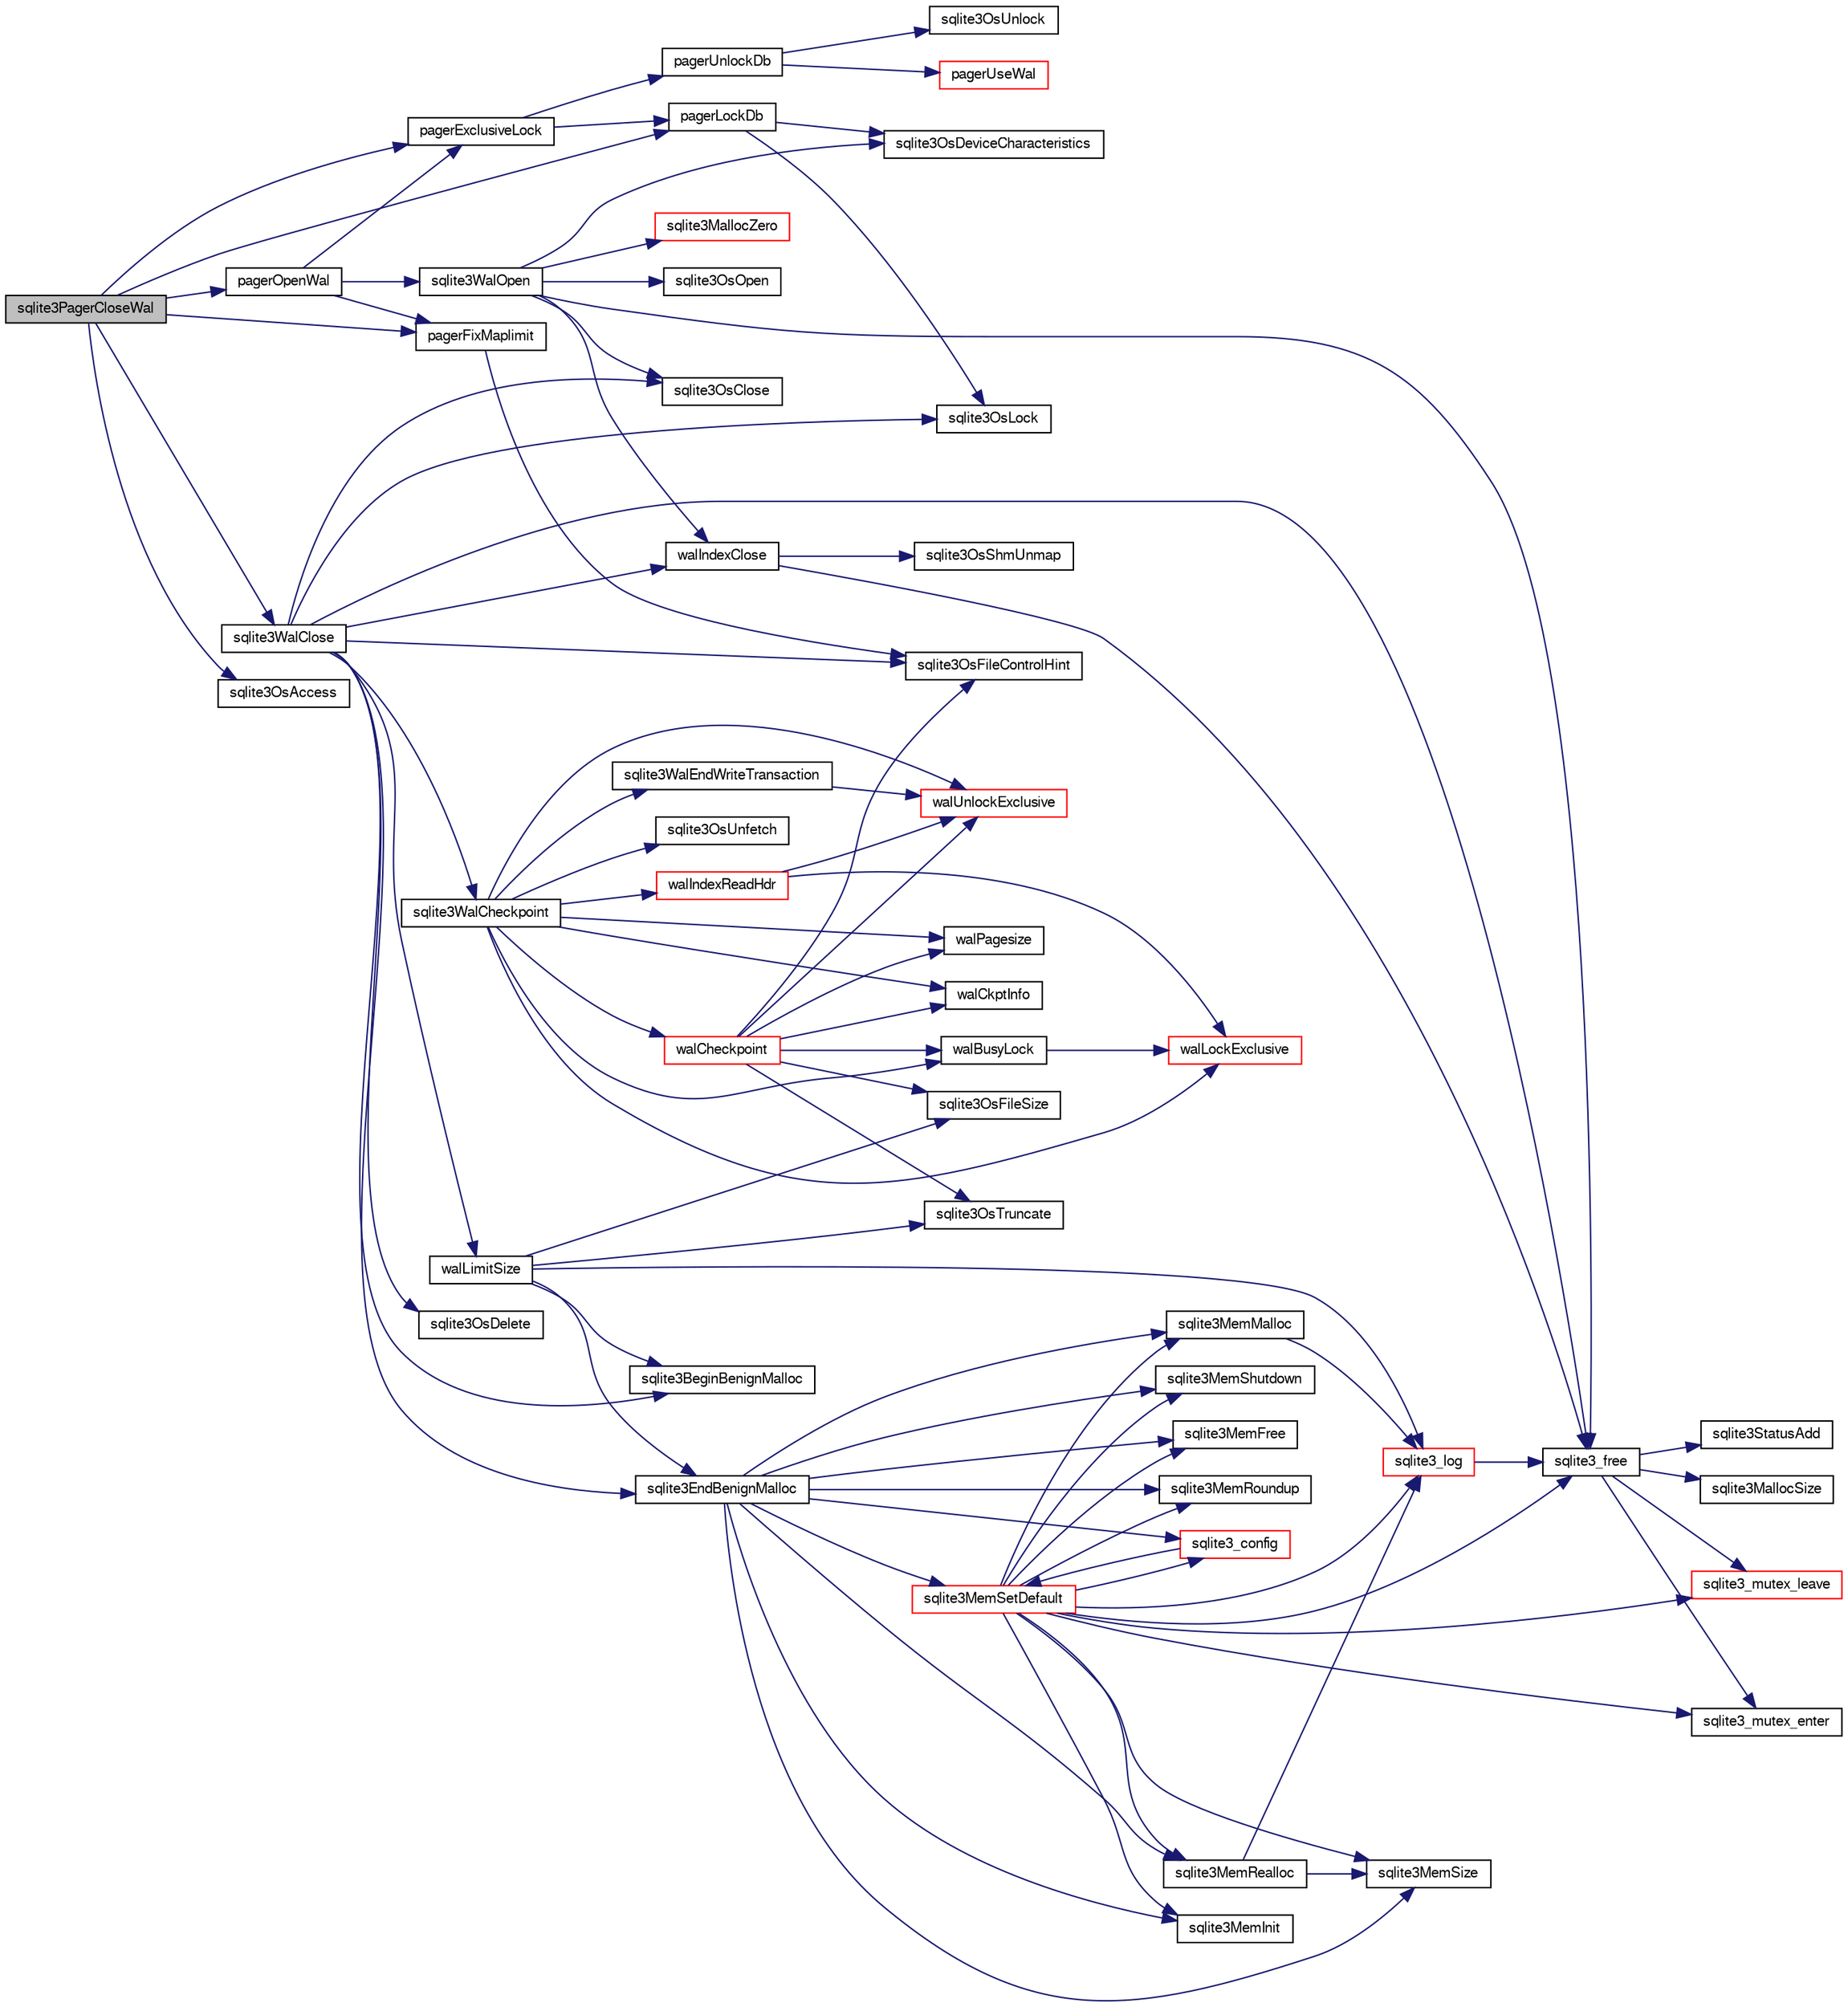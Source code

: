 digraph "sqlite3PagerCloseWal"
{
  edge [fontname="FreeSans",fontsize="10",labelfontname="FreeSans",labelfontsize="10"];
  node [fontname="FreeSans",fontsize="10",shape=record];
  rankdir="LR";
  Node625288 [label="sqlite3PagerCloseWal",height=0.2,width=0.4,color="black", fillcolor="grey75", style="filled", fontcolor="black"];
  Node625288 -> Node625289 [color="midnightblue",fontsize="10",style="solid",fontname="FreeSans"];
  Node625289 [label="pagerLockDb",height=0.2,width=0.4,color="black", fillcolor="white", style="filled",URL="$sqlite3_8c.html#a667bdac69bf20203e45cd8e899790bcc"];
  Node625289 -> Node625290 [color="midnightblue",fontsize="10",style="solid",fontname="FreeSans"];
  Node625290 [label="sqlite3OsLock",height=0.2,width=0.4,color="black", fillcolor="white", style="filled",URL="$sqlite3_8c.html#ae224ca9067bc3e682180d0ecc1cd2206"];
  Node625289 -> Node625291 [color="midnightblue",fontsize="10",style="solid",fontname="FreeSans"];
  Node625291 [label="sqlite3OsDeviceCharacteristics",height=0.2,width=0.4,color="black", fillcolor="white", style="filled",URL="$sqlite3_8c.html#a251e030ce1bd2e552bc2dd66b1ac36d0"];
  Node625288 -> Node625292 [color="midnightblue",fontsize="10",style="solid",fontname="FreeSans"];
  Node625292 [label="sqlite3OsAccess",height=0.2,width=0.4,color="black", fillcolor="white", style="filled",URL="$sqlite3_8c.html#afeb6079743f71ae6557342ff391d8ceb"];
  Node625288 -> Node625293 [color="midnightblue",fontsize="10",style="solid",fontname="FreeSans"];
  Node625293 [label="pagerOpenWal",height=0.2,width=0.4,color="black", fillcolor="white", style="filled",URL="$sqlite3_8c.html#acb6f84b34748805df0403a052d18eaf1"];
  Node625293 -> Node625294 [color="midnightblue",fontsize="10",style="solid",fontname="FreeSans"];
  Node625294 [label="pagerExclusiveLock",height=0.2,width=0.4,color="black", fillcolor="white", style="filled",URL="$sqlite3_8c.html#a7f978cc8af52489d388024ebf2b88112"];
  Node625294 -> Node625289 [color="midnightblue",fontsize="10",style="solid",fontname="FreeSans"];
  Node625294 -> Node625295 [color="midnightblue",fontsize="10",style="solid",fontname="FreeSans"];
  Node625295 [label="pagerUnlockDb",height=0.2,width=0.4,color="black", fillcolor="white", style="filled",URL="$sqlite3_8c.html#a8ac54f19421c76b5045a40b42d282c32"];
  Node625295 -> Node625296 [color="midnightblue",fontsize="10",style="solid",fontname="FreeSans"];
  Node625296 [label="pagerUseWal",height=0.2,width=0.4,color="red", fillcolor="white", style="filled",URL="$sqlite3_8c.html#a31def80bfe1de9284d635ba190a5eb68"];
  Node625295 -> Node625580 [color="midnightblue",fontsize="10",style="solid",fontname="FreeSans"];
  Node625580 [label="sqlite3OsUnlock",height=0.2,width=0.4,color="black", fillcolor="white", style="filled",URL="$sqlite3_8c.html#a7e90db4b3488e8f4a29705edcb8025fe"];
  Node625293 -> Node625581 [color="midnightblue",fontsize="10",style="solid",fontname="FreeSans"];
  Node625581 [label="sqlite3WalOpen",height=0.2,width=0.4,color="black", fillcolor="white", style="filled",URL="$sqlite3_8c.html#adf4d97849e76f154717956aa9ea0e138"];
  Node625581 -> Node625332 [color="midnightblue",fontsize="10",style="solid",fontname="FreeSans"];
  Node625332 [label="sqlite3MallocZero",height=0.2,width=0.4,color="red", fillcolor="white", style="filled",URL="$sqlite3_8c.html#ab3e07a30b9b5471f9f5e8f9cb7229934"];
  Node625581 -> Node625582 [color="midnightblue",fontsize="10",style="solid",fontname="FreeSans"];
  Node625582 [label="sqlite3OsOpen",height=0.2,width=0.4,color="black", fillcolor="white", style="filled",URL="$sqlite3_8c.html#a12a1f3451e28f9cecd19cf0bb4f8f416"];
  Node625581 -> Node625583 [color="midnightblue",fontsize="10",style="solid",fontname="FreeSans"];
  Node625583 [label="walIndexClose",height=0.2,width=0.4,color="black", fillcolor="white", style="filled",URL="$sqlite3_8c.html#ac00a5136f28676c83a9acc6839ee4bcb"];
  Node625583 -> Node625313 [color="midnightblue",fontsize="10",style="solid",fontname="FreeSans"];
  Node625313 [label="sqlite3_free",height=0.2,width=0.4,color="black", fillcolor="white", style="filled",URL="$sqlite3_8c.html#a6552349e36a8a691af5487999ab09519"];
  Node625313 -> Node625314 [color="midnightblue",fontsize="10",style="solid",fontname="FreeSans"];
  Node625314 [label="sqlite3_mutex_enter",height=0.2,width=0.4,color="black", fillcolor="white", style="filled",URL="$sqlite3_8c.html#a1c12cde690bd89f104de5cbad12a6bf5"];
  Node625313 -> Node625315 [color="midnightblue",fontsize="10",style="solid",fontname="FreeSans"];
  Node625315 [label="sqlite3StatusAdd",height=0.2,width=0.4,color="black", fillcolor="white", style="filled",URL="$sqlite3_8c.html#afa029f93586aeab4cc85360905dae9cd"];
  Node625313 -> Node625311 [color="midnightblue",fontsize="10",style="solid",fontname="FreeSans"];
  Node625311 [label="sqlite3MallocSize",height=0.2,width=0.4,color="black", fillcolor="white", style="filled",URL="$sqlite3_8c.html#acf5d2a5f35270bafb050bd2def576955"];
  Node625313 -> Node625316 [color="midnightblue",fontsize="10",style="solid",fontname="FreeSans"];
  Node625316 [label="sqlite3_mutex_leave",height=0.2,width=0.4,color="red", fillcolor="white", style="filled",URL="$sqlite3_8c.html#a5838d235601dbd3c1fa993555c6bcc93"];
  Node625583 -> Node625584 [color="midnightblue",fontsize="10",style="solid",fontname="FreeSans"];
  Node625584 [label="sqlite3OsShmUnmap",height=0.2,width=0.4,color="black", fillcolor="white", style="filled",URL="$sqlite3_8c.html#a335f029c1b2d0ab240598081a2d3d559"];
  Node625581 -> Node625585 [color="midnightblue",fontsize="10",style="solid",fontname="FreeSans"];
  Node625585 [label="sqlite3OsClose",height=0.2,width=0.4,color="black", fillcolor="white", style="filled",URL="$sqlite3_8c.html#aa5f0aeb27273a57c0523deaf48997533"];
  Node625581 -> Node625313 [color="midnightblue",fontsize="10",style="solid",fontname="FreeSans"];
  Node625581 -> Node625291 [color="midnightblue",fontsize="10",style="solid",fontname="FreeSans"];
  Node625293 -> Node625586 [color="midnightblue",fontsize="10",style="solid",fontname="FreeSans"];
  Node625586 [label="pagerFixMaplimit",height=0.2,width=0.4,color="black", fillcolor="white", style="filled",URL="$sqlite3_8c.html#a9f1947188e8c305d8053d69f82318762"];
  Node625586 -> Node625587 [color="midnightblue",fontsize="10",style="solid",fontname="FreeSans"];
  Node625587 [label="sqlite3OsFileControlHint",height=0.2,width=0.4,color="black", fillcolor="white", style="filled",URL="$sqlite3_8c.html#a63d0693fc056b088572daedace58e82f"];
  Node625288 -> Node625294 [color="midnightblue",fontsize="10",style="solid",fontname="FreeSans"];
  Node625288 -> Node625588 [color="midnightblue",fontsize="10",style="solid",fontname="FreeSans"];
  Node625588 [label="sqlite3WalClose",height=0.2,width=0.4,color="black", fillcolor="white", style="filled",URL="$sqlite3_8c.html#abfd7d36ec6ea41ecb2717dd4c6b0571e"];
  Node625588 -> Node625290 [color="midnightblue",fontsize="10",style="solid",fontname="FreeSans"];
  Node625588 -> Node625589 [color="midnightblue",fontsize="10",style="solid",fontname="FreeSans"];
  Node625589 [label="sqlite3WalCheckpoint",height=0.2,width=0.4,color="black", fillcolor="white", style="filled",URL="$sqlite3_8c.html#a58bec6523fa854142169cdff1fbb8e5f"];
  Node625589 -> Node625590 [color="midnightblue",fontsize="10",style="solid",fontname="FreeSans"];
  Node625590 [label="walLockExclusive",height=0.2,width=0.4,color="red", fillcolor="white", style="filled",URL="$sqlite3_8c.html#a4625e58ad3fd85c21cf16275c458f154"];
  Node625589 -> Node625592 [color="midnightblue",fontsize="10",style="solid",fontname="FreeSans"];
  Node625592 [label="walBusyLock",height=0.2,width=0.4,color="black", fillcolor="white", style="filled",URL="$sqlite3_8c.html#aa426009cc537920a139e31265c108e2a"];
  Node625592 -> Node625590 [color="midnightblue",fontsize="10",style="solid",fontname="FreeSans"];
  Node625589 -> Node625593 [color="midnightblue",fontsize="10",style="solid",fontname="FreeSans"];
  Node625593 [label="walIndexReadHdr",height=0.2,width=0.4,color="red", fillcolor="white", style="filled",URL="$sqlite3_8c.html#a66529e9c71a2bef92c4eb34bdd3a72a2"];
  Node625593 -> Node625590 [color="midnightblue",fontsize="10",style="solid",fontname="FreeSans"];
  Node625593 -> Node625618 [color="midnightblue",fontsize="10",style="solid",fontname="FreeSans"];
  Node625618 [label="walUnlockExclusive",height=0.2,width=0.4,color="red", fillcolor="white", style="filled",URL="$sqlite3_8c.html#a7ef6fcadaaeb9b36d1b9eaaf7e8f3311"];
  Node625589 -> Node625597 [color="midnightblue",fontsize="10",style="solid",fontname="FreeSans"];
  Node625597 [label="sqlite3OsUnfetch",height=0.2,width=0.4,color="black", fillcolor="white", style="filled",URL="$sqlite3_8c.html#abc0da72cb8b8989cf8708b572fe5fef4"];
  Node625589 -> Node625619 [color="midnightblue",fontsize="10",style="solid",fontname="FreeSans"];
  Node625619 [label="walPagesize",height=0.2,width=0.4,color="black", fillcolor="white", style="filled",URL="$sqlite3_8c.html#aad4b5fee1ea9dbaec59338a5bb7ca3d4"];
  Node625589 -> Node625620 [color="midnightblue",fontsize="10",style="solid",fontname="FreeSans"];
  Node625620 [label="walCheckpoint",height=0.2,width=0.4,color="red", fillcolor="white", style="filled",URL="$sqlite3_8c.html#ab5245070ab67db40291c71c4991aa317"];
  Node625620 -> Node625619 [color="midnightblue",fontsize="10",style="solid",fontname="FreeSans"];
  Node625620 -> Node625617 [color="midnightblue",fontsize="10",style="solid",fontname="FreeSans"];
  Node625617 [label="walCkptInfo",height=0.2,width=0.4,color="black", fillcolor="white", style="filled",URL="$sqlite3_8c.html#ad84967d160cb3a294c0a992c47a702da"];
  Node625620 -> Node625592 [color="midnightblue",fontsize="10",style="solid",fontname="FreeSans"];
  Node625620 -> Node625618 [color="midnightblue",fontsize="10",style="solid",fontname="FreeSans"];
  Node625620 -> Node625606 [color="midnightblue",fontsize="10",style="solid",fontname="FreeSans"];
  Node625606 [label="sqlite3OsFileSize",height=0.2,width=0.4,color="black", fillcolor="white", style="filled",URL="$sqlite3_8c.html#a395914ef2826de6ed70e92b5d02887de"];
  Node625620 -> Node625587 [color="midnightblue",fontsize="10",style="solid",fontname="FreeSans"];
  Node625620 -> Node625631 [color="midnightblue",fontsize="10",style="solid",fontname="FreeSans"];
  Node625631 [label="sqlite3OsTruncate",height=0.2,width=0.4,color="black", fillcolor="white", style="filled",URL="$sqlite3_8c.html#ab14e17fc93b09d52b42c433c47eb3b68"];
  Node625589 -> Node625617 [color="midnightblue",fontsize="10",style="solid",fontname="FreeSans"];
  Node625589 -> Node625632 [color="midnightblue",fontsize="10",style="solid",fontname="FreeSans"];
  Node625632 [label="sqlite3WalEndWriteTransaction",height=0.2,width=0.4,color="black", fillcolor="white", style="filled",URL="$sqlite3_8c.html#a0ae58a14b40600fb21130cc4d595acc9"];
  Node625632 -> Node625618 [color="midnightblue",fontsize="10",style="solid",fontname="FreeSans"];
  Node625589 -> Node625618 [color="midnightblue",fontsize="10",style="solid",fontname="FreeSans"];
  Node625588 -> Node625587 [color="midnightblue",fontsize="10",style="solid",fontname="FreeSans"];
  Node625588 -> Node625633 [color="midnightblue",fontsize="10",style="solid",fontname="FreeSans"];
  Node625633 [label="walLimitSize",height=0.2,width=0.4,color="black", fillcolor="white", style="filled",URL="$sqlite3_8c.html#a7d814227c8fb4a3441c42e9f2fdade3b"];
  Node625633 -> Node625373 [color="midnightblue",fontsize="10",style="solid",fontname="FreeSans"];
  Node625373 [label="sqlite3BeginBenignMalloc",height=0.2,width=0.4,color="black", fillcolor="white", style="filled",URL="$sqlite3_8c.html#a3344c0e2b1b6df701a1cb326602fac14"];
  Node625633 -> Node625606 [color="midnightblue",fontsize="10",style="solid",fontname="FreeSans"];
  Node625633 -> Node625631 [color="midnightblue",fontsize="10",style="solid",fontname="FreeSans"];
  Node625633 -> Node625374 [color="midnightblue",fontsize="10",style="solid",fontname="FreeSans"];
  Node625374 [label="sqlite3EndBenignMalloc",height=0.2,width=0.4,color="black", fillcolor="white", style="filled",URL="$sqlite3_8c.html#a4582127cc64d483dc66c7acf9d8d8fbb"];
  Node625374 -> Node625348 [color="midnightblue",fontsize="10",style="solid",fontname="FreeSans"];
  Node625348 [label="sqlite3MemMalloc",height=0.2,width=0.4,color="black", fillcolor="white", style="filled",URL="$sqlite3_8c.html#a53157f1a669f949332f44ca9f15c0a43"];
  Node625348 -> Node625349 [color="midnightblue",fontsize="10",style="solid",fontname="FreeSans"];
  Node625349 [label="sqlite3_log",height=0.2,width=0.4,color="red", fillcolor="white", style="filled",URL="$sqlite3_8c.html#a298c9699bf9c143662c6b1fec4b2dc3b"];
  Node625349 -> Node625313 [color="midnightblue",fontsize="10",style="solid",fontname="FreeSans"];
  Node625374 -> Node625353 [color="midnightblue",fontsize="10",style="solid",fontname="FreeSans"];
  Node625353 [label="sqlite3MemFree",height=0.2,width=0.4,color="black", fillcolor="white", style="filled",URL="$sqlite3_8c.html#a4198492989c7a427e3d704c06058850a"];
  Node625374 -> Node625354 [color="midnightblue",fontsize="10",style="solid",fontname="FreeSans"];
  Node625354 [label="sqlite3MemRealloc",height=0.2,width=0.4,color="black", fillcolor="white", style="filled",URL="$sqlite3_8c.html#addd043cc5742c3b0cf536763cd4e6948"];
  Node625354 -> Node625349 [color="midnightblue",fontsize="10",style="solid",fontname="FreeSans"];
  Node625354 -> Node625355 [color="midnightblue",fontsize="10",style="solid",fontname="FreeSans"];
  Node625355 [label="sqlite3MemSize",height=0.2,width=0.4,color="black", fillcolor="white", style="filled",URL="$sqlite3_8c.html#a564962938d56643e999de431c190f937"];
  Node625374 -> Node625355 [color="midnightblue",fontsize="10",style="solid",fontname="FreeSans"];
  Node625374 -> Node625356 [color="midnightblue",fontsize="10",style="solid",fontname="FreeSans"];
  Node625356 [label="sqlite3MemRoundup",height=0.2,width=0.4,color="black", fillcolor="white", style="filled",URL="$sqlite3_8c.html#ac9d66a2d2d224dfafcf6a49d48436ddc"];
  Node625374 -> Node625357 [color="midnightblue",fontsize="10",style="solid",fontname="FreeSans"];
  Node625357 [label="sqlite3MemInit",height=0.2,width=0.4,color="black", fillcolor="white", style="filled",URL="$sqlite3_8c.html#a1ec61c1becf036ba7fcb571ae51300af"];
  Node625374 -> Node625358 [color="midnightblue",fontsize="10",style="solid",fontname="FreeSans"];
  Node625358 [label="sqlite3MemShutdown",height=0.2,width=0.4,color="black", fillcolor="white", style="filled",URL="$sqlite3_8c.html#a934531b3f7c4743196f453ce6db028dc"];
  Node625374 -> Node625347 [color="midnightblue",fontsize="10",style="solid",fontname="FreeSans"];
  Node625347 [label="sqlite3MemSetDefault",height=0.2,width=0.4,color="red", fillcolor="white", style="filled",URL="$sqlite3_8c.html#a162fbfd727e92c5f8f72625b5ff62549"];
  Node625347 -> Node625348 [color="midnightblue",fontsize="10",style="solid",fontname="FreeSans"];
  Node625347 -> Node625353 [color="midnightblue",fontsize="10",style="solid",fontname="FreeSans"];
  Node625347 -> Node625354 [color="midnightblue",fontsize="10",style="solid",fontname="FreeSans"];
  Node625347 -> Node625355 [color="midnightblue",fontsize="10",style="solid",fontname="FreeSans"];
  Node625347 -> Node625356 [color="midnightblue",fontsize="10",style="solid",fontname="FreeSans"];
  Node625347 -> Node625357 [color="midnightblue",fontsize="10",style="solid",fontname="FreeSans"];
  Node625347 -> Node625358 [color="midnightblue",fontsize="10",style="solid",fontname="FreeSans"];
  Node625347 -> Node625359 [color="midnightblue",fontsize="10",style="solid",fontname="FreeSans"];
  Node625359 [label="sqlite3_config",height=0.2,width=0.4,color="red", fillcolor="white", style="filled",URL="$sqlite3_8c.html#a74ad420b6f26bc06a04ff6ecec8a8c91"];
  Node625359 -> Node625347 [color="midnightblue",fontsize="10",style="solid",fontname="FreeSans"];
  Node625347 -> Node625314 [color="midnightblue",fontsize="10",style="solid",fontname="FreeSans"];
  Node625347 -> Node625316 [color="midnightblue",fontsize="10",style="solid",fontname="FreeSans"];
  Node625347 -> Node625313 [color="midnightblue",fontsize="10",style="solid",fontname="FreeSans"];
  Node625347 -> Node625349 [color="midnightblue",fontsize="10",style="solid",fontname="FreeSans"];
  Node625374 -> Node625359 [color="midnightblue",fontsize="10",style="solid",fontname="FreeSans"];
  Node625633 -> Node625349 [color="midnightblue",fontsize="10",style="solid",fontname="FreeSans"];
  Node625588 -> Node625583 [color="midnightblue",fontsize="10",style="solid",fontname="FreeSans"];
  Node625588 -> Node625585 [color="midnightblue",fontsize="10",style="solid",fontname="FreeSans"];
  Node625588 -> Node625373 [color="midnightblue",fontsize="10",style="solid",fontname="FreeSans"];
  Node625588 -> Node625634 [color="midnightblue",fontsize="10",style="solid",fontname="FreeSans"];
  Node625634 [label="sqlite3OsDelete",height=0.2,width=0.4,color="black", fillcolor="white", style="filled",URL="$sqlite3_8c.html#a576c2e542e46ddee19d10e75337039c0"];
  Node625588 -> Node625374 [color="midnightblue",fontsize="10",style="solid",fontname="FreeSans"];
  Node625588 -> Node625313 [color="midnightblue",fontsize="10",style="solid",fontname="FreeSans"];
  Node625288 -> Node625586 [color="midnightblue",fontsize="10",style="solid",fontname="FreeSans"];
}
